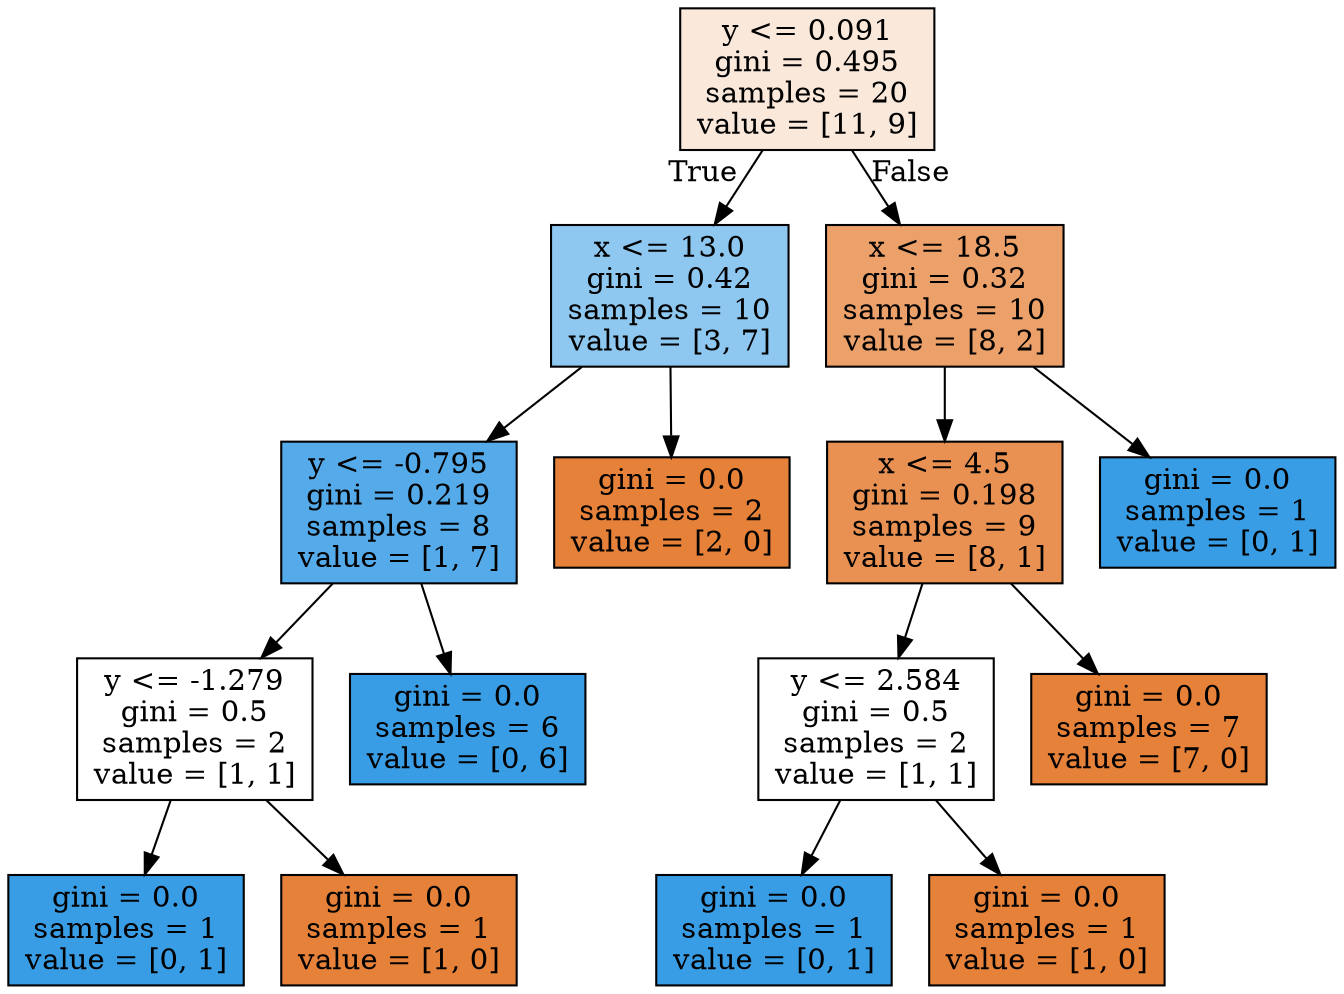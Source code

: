 digraph Tree {
node [shape=box, style="filled", color="black"] ;
0 [label="y <= 0.091\ngini = 0.495\nsamples = 20\nvalue = [11, 9]", fillcolor="#fae8db"] ;
1 [label="x <= 13.0\ngini = 0.42\nsamples = 10\nvalue = [3, 7]", fillcolor="#8ec7f0"] ;
0 -> 1 [labeldistance=2.5, labelangle=45, headlabel="True"] ;
2 [label="y <= -0.795\ngini = 0.219\nsamples = 8\nvalue = [1, 7]", fillcolor="#55abe9"] ;
1 -> 2 ;
3 [label="y <= -1.279\ngini = 0.5\nsamples = 2\nvalue = [1, 1]", fillcolor="#ffffff"] ;
2 -> 3 ;
4 [label="gini = 0.0\nsamples = 1\nvalue = [0, 1]", fillcolor="#399de5"] ;
3 -> 4 ;
5 [label="gini = 0.0\nsamples = 1\nvalue = [1, 0]", fillcolor="#e58139"] ;
3 -> 5 ;
6 [label="gini = 0.0\nsamples = 6\nvalue = [0, 6]", fillcolor="#399de5"] ;
2 -> 6 ;
7 [label="gini = 0.0\nsamples = 2\nvalue = [2, 0]", fillcolor="#e58139"] ;
1 -> 7 ;
8 [label="x <= 18.5\ngini = 0.32\nsamples = 10\nvalue = [8, 2]", fillcolor="#eca06a"] ;
0 -> 8 [labeldistance=2.5, labelangle=-45, headlabel="False"] ;
9 [label="x <= 4.5\ngini = 0.198\nsamples = 9\nvalue = [8, 1]", fillcolor="#e89152"] ;
8 -> 9 ;
10 [label="y <= 2.584\ngini = 0.5\nsamples = 2\nvalue = [1, 1]", fillcolor="#ffffff"] ;
9 -> 10 ;
11 [label="gini = 0.0\nsamples = 1\nvalue = [0, 1]", fillcolor="#399de5"] ;
10 -> 11 ;
12 [label="gini = 0.0\nsamples = 1\nvalue = [1, 0]", fillcolor="#e58139"] ;
10 -> 12 ;
13 [label="gini = 0.0\nsamples = 7\nvalue = [7, 0]", fillcolor="#e58139"] ;
9 -> 13 ;
14 [label="gini = 0.0\nsamples = 1\nvalue = [0, 1]", fillcolor="#399de5"] ;
8 -> 14 ;
}